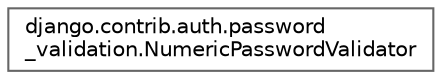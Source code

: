 digraph "Graphical Class Hierarchy"
{
 // LATEX_PDF_SIZE
  bgcolor="transparent";
  edge [fontname=Helvetica,fontsize=10,labelfontname=Helvetica,labelfontsize=10];
  node [fontname=Helvetica,fontsize=10,shape=box,height=0.2,width=0.4];
  rankdir="LR";
  Node0 [id="Node000000",label="django.contrib.auth.password\l_validation.NumericPasswordValidator",height=0.2,width=0.4,color="grey40", fillcolor="white", style="filled",URL="$classdjango_1_1contrib_1_1auth_1_1password__validation_1_1_numeric_password_validator.html",tooltip=" "];
}
